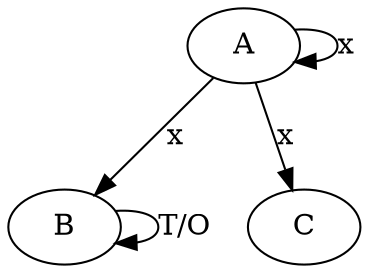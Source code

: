 digraph {
A [weight=None];
B [weight=None];
C [weight=None];
A -> A [weight=None, label="x"];
A -> B [weight=None, label="x"];
B -> B [weight=None, label="T/O"];
A -> C [weight=None, label="x"];
}